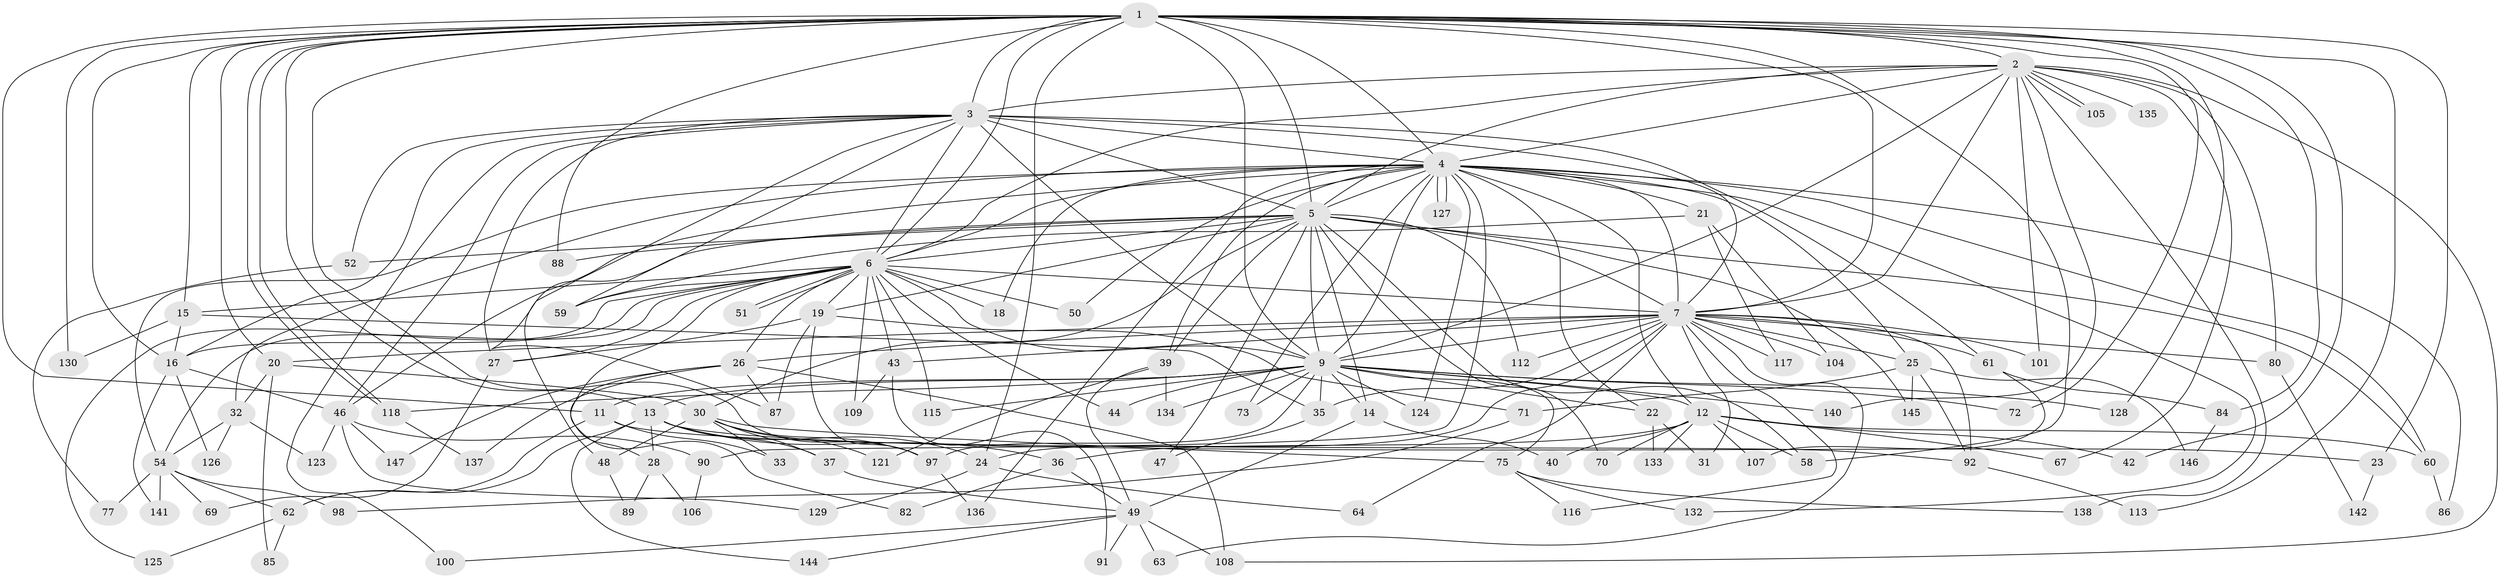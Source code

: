 // Generated by graph-tools (version 1.1) at 2025/23/03/03/25 07:23:36]
// undirected, 110 vertices, 249 edges
graph export_dot {
graph [start="1"]
  node [color=gray90,style=filled];
  1 [super="+55"];
  2 [super="+122"];
  3;
  4 [super="+10"];
  5 [super="+99"];
  6 [super="+53"];
  7 [super="+8"];
  9 [super="+110"];
  11 [super="+41"];
  12 [super="+34"];
  13 [super="+17"];
  14;
  15;
  16 [super="+76"];
  18;
  19 [super="+74"];
  20 [super="+96"];
  21 [super="+95"];
  22 [super="+38"];
  23;
  24 [super="+120"];
  25 [super="+29"];
  26 [super="+45"];
  27;
  28;
  30 [super="+131"];
  31;
  32 [super="+65"];
  33;
  35 [super="+56"];
  36;
  37 [super="+66"];
  39 [super="+68"];
  40;
  42;
  43;
  44;
  46 [super="+83"];
  47;
  48;
  49 [super="+57"];
  50;
  51;
  52;
  54 [super="+102"];
  58 [super="+79"];
  59 [super="+78"];
  60 [super="+93"];
  61 [super="+94"];
  62 [super="+81"];
  63;
  64;
  67;
  69;
  70;
  71 [super="+111"];
  72;
  73;
  75;
  77;
  80;
  82;
  84;
  85;
  86;
  87 [super="+139"];
  88;
  89;
  90;
  91;
  92 [super="+103"];
  97 [super="+114"];
  98;
  100;
  101;
  104;
  105;
  106;
  107;
  108 [super="+119"];
  109;
  112;
  113;
  115;
  116;
  117;
  118 [super="+143"];
  121;
  123;
  124;
  125;
  126;
  127;
  128;
  129;
  130;
  132;
  133;
  134;
  135;
  136;
  137;
  138;
  140;
  141;
  142;
  144;
  145;
  146;
  147;
  1 -- 2;
  1 -- 3;
  1 -- 4 [weight=2];
  1 -- 5;
  1 -- 6;
  1 -- 7 [weight=2];
  1 -- 9 [weight=2];
  1 -- 11 [weight=2];
  1 -- 13;
  1 -- 15;
  1 -- 20 [weight=2];
  1 -- 23;
  1 -- 42;
  1 -- 72;
  1 -- 84;
  1 -- 88;
  1 -- 97;
  1 -- 113;
  1 -- 118;
  1 -- 118;
  1 -- 128;
  1 -- 130;
  1 -- 16;
  1 -- 58;
  1 -- 24;
  2 -- 3 [weight=2];
  2 -- 4 [weight=2];
  2 -- 5;
  2 -- 6;
  2 -- 7 [weight=2];
  2 -- 9;
  2 -- 67;
  2 -- 80;
  2 -- 101;
  2 -- 105;
  2 -- 105;
  2 -- 108;
  2 -- 135 [weight=2];
  2 -- 138;
  2 -- 140;
  3 -- 4 [weight=2];
  3 -- 5;
  3 -- 6;
  3 -- 7 [weight=2];
  3 -- 9;
  3 -- 16;
  3 -- 27;
  3 -- 46;
  3 -- 52;
  3 -- 87;
  3 -- 100;
  3 -- 61;
  3 -- 59;
  4 -- 5 [weight=3];
  4 -- 6 [weight=2];
  4 -- 7 [weight=4];
  4 -- 9 [weight=2];
  4 -- 12 [weight=2];
  4 -- 18;
  4 -- 21 [weight=3];
  4 -- 22 [weight=2];
  4 -- 25 [weight=2];
  4 -- 32;
  4 -- 54;
  4 -- 73;
  4 -- 86;
  4 -- 127;
  4 -- 127;
  4 -- 132;
  4 -- 136;
  4 -- 39;
  4 -- 46;
  4 -- 50;
  4 -- 90;
  4 -- 124;
  4 -- 60;
  5 -- 6;
  5 -- 7 [weight=2];
  5 -- 9;
  5 -- 14;
  5 -- 19;
  5 -- 30;
  5 -- 47;
  5 -- 48;
  5 -- 52;
  5 -- 58;
  5 -- 60;
  5 -- 70;
  5 -- 88;
  5 -- 112;
  5 -- 145;
  5 -- 39;
  6 -- 7 [weight=2];
  6 -- 9 [weight=2];
  6 -- 15;
  6 -- 18;
  6 -- 19;
  6 -- 26 [weight=2];
  6 -- 27;
  6 -- 43;
  6 -- 44;
  6 -- 50;
  6 -- 51;
  6 -- 51;
  6 -- 54;
  6 -- 59;
  6 -- 109;
  6 -- 125;
  6 -- 82;
  6 -- 115;
  6 -- 16;
  7 -- 9 [weight=2];
  7 -- 24;
  7 -- 43;
  7 -- 64;
  7 -- 112;
  7 -- 117;
  7 -- 80;
  7 -- 20;
  7 -- 25;
  7 -- 26;
  7 -- 92;
  7 -- 31;
  7 -- 35;
  7 -- 101;
  7 -- 104;
  7 -- 116;
  7 -- 61;
  7 -- 63;
  9 -- 11;
  9 -- 12;
  9 -- 13 [weight=2];
  9 -- 14;
  9 -- 35;
  9 -- 44;
  9 -- 72;
  9 -- 73;
  9 -- 75;
  9 -- 115;
  9 -- 124;
  9 -- 128;
  9 -- 134;
  9 -- 140;
  9 -- 22;
  9 -- 97;
  9 -- 118;
  11 -- 33;
  11 -- 62;
  11 -- 92;
  12 -- 36;
  12 -- 40;
  12 -- 42;
  12 -- 58;
  12 -- 67;
  12 -- 70;
  12 -- 107;
  12 -- 133;
  12 -- 60;
  13 -- 24;
  13 -- 36;
  13 -- 62 [weight=2];
  13 -- 144;
  13 -- 37;
  13 -- 23;
  13 -- 28;
  14 -- 40;
  14 -- 49;
  15 -- 16;
  15 -- 130;
  15 -- 35;
  16 -- 126;
  16 -- 141;
  16 -- 46;
  19 -- 71;
  19 -- 87;
  19 -- 97;
  19 -- 27;
  20 -- 30;
  20 -- 32;
  20 -- 85;
  21 -- 59;
  21 -- 104;
  21 -- 117;
  22 -- 31;
  22 -- 133;
  23 -- 142;
  24 -- 64;
  24 -- 129;
  25 -- 71 [weight=2];
  25 -- 145;
  25 -- 146;
  25 -- 92;
  26 -- 28;
  26 -- 108;
  26 -- 137;
  26 -- 147;
  26 -- 87;
  27 -- 69;
  28 -- 89;
  28 -- 106;
  30 -- 33;
  30 -- 37;
  30 -- 48;
  30 -- 75;
  30 -- 121;
  30 -- 97;
  32 -- 123;
  32 -- 126;
  32 -- 54;
  35 -- 47;
  36 -- 49;
  36 -- 82;
  37 -- 49;
  39 -- 49;
  39 -- 121;
  39 -- 134;
  43 -- 91;
  43 -- 109;
  46 -- 123;
  46 -- 129;
  46 -- 147;
  46 -- 90;
  48 -- 89;
  49 -- 63;
  49 -- 91;
  49 -- 100;
  49 -- 144;
  49 -- 108;
  52 -- 77;
  54 -- 69;
  54 -- 77;
  54 -- 98;
  54 -- 141;
  54 -- 62;
  60 -- 86;
  61 -- 84;
  61 -- 107;
  62 -- 125;
  62 -- 85;
  71 -- 98;
  75 -- 116;
  75 -- 132;
  75 -- 138;
  80 -- 142;
  84 -- 146;
  90 -- 106;
  92 -- 113;
  97 -- 136;
  118 -- 137;
}
